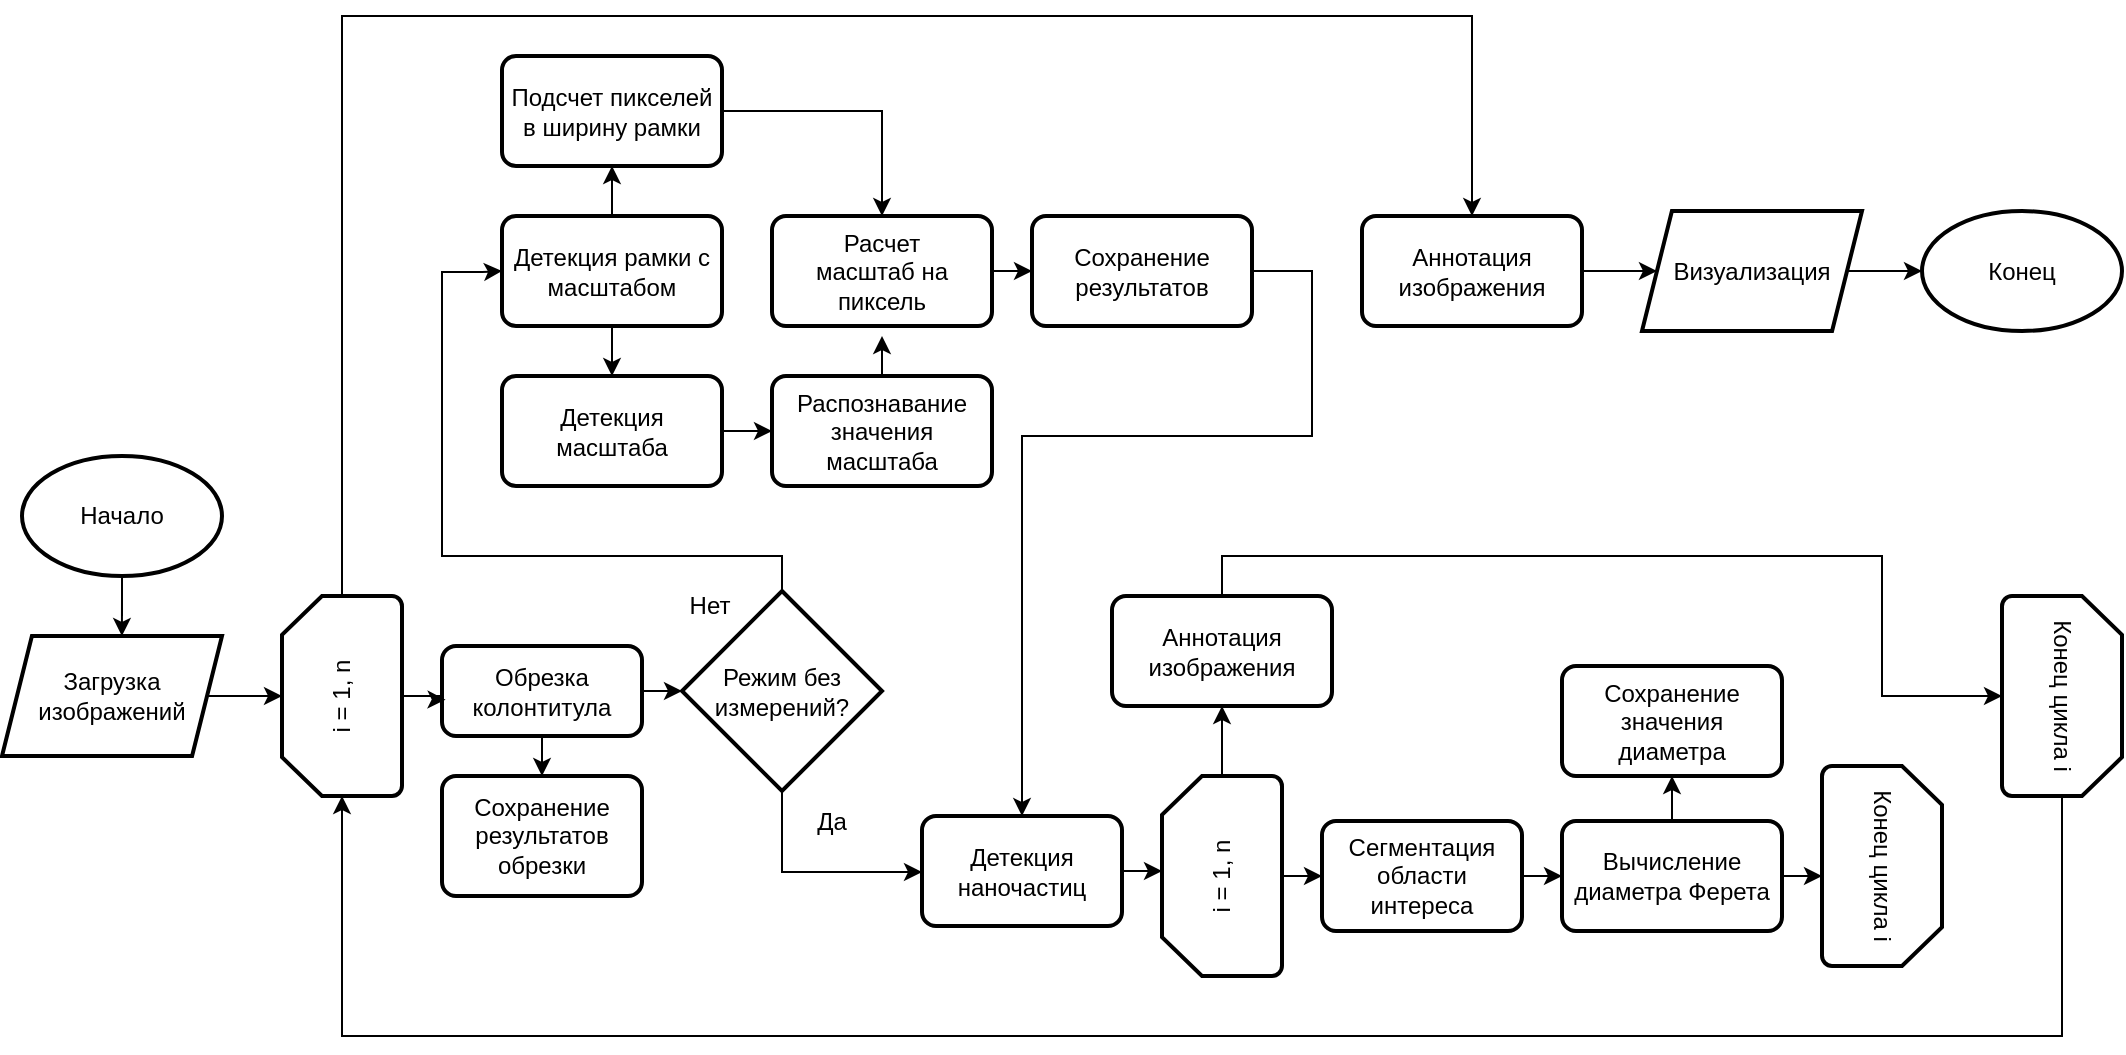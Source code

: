 <mxfile version="24.4.4" type="github">
  <diagram id="C5RBs43oDa-KdzZeNtuy" name="Page-1">
    <mxGraphModel dx="2022" dy="1230" grid="1" gridSize="10" guides="1" tooltips="1" connect="1" arrows="1" fold="1" page="1" pageScale="1" pageWidth="827" pageHeight="1169" math="0" shadow="0">
      <root>
        <mxCell id="WIyWlLk6GJQsqaUBKTNV-0" />
        <mxCell id="WIyWlLk6GJQsqaUBKTNV-1" parent="WIyWlLk6GJQsqaUBKTNV-0" />
        <mxCell id="iPjBNKT3dGC8h8w_bpgF-3" value="Начало" style="strokeWidth=2;html=1;shape=mxgraph.flowchart.start_1;whiteSpace=wrap;" vertex="1" parent="WIyWlLk6GJQsqaUBKTNV-1">
          <mxGeometry x="40" y="310" width="100" height="60" as="geometry" />
        </mxCell>
        <mxCell id="iPjBNKT3dGC8h8w_bpgF-4" value="Загрузка&lt;br&gt;изображений" style="shape=parallelogram;html=1;strokeWidth=2;perimeter=parallelogramPerimeter;whiteSpace=wrap;rounded=1;arcSize=0;size=0.136;" vertex="1" parent="WIyWlLk6GJQsqaUBKTNV-1">
          <mxGeometry x="30" y="400" width="110" height="60" as="geometry" />
        </mxCell>
        <mxCell id="iPjBNKT3dGC8h8w_bpgF-6" style="edgeStyle=orthogonalEdgeStyle;rounded=0;orthogonalLoop=1;jettySize=auto;html=1;entryX=0.545;entryY=0;entryDx=0;entryDy=0;entryPerimeter=0;" edge="1" parent="WIyWlLk6GJQsqaUBKTNV-1" source="iPjBNKT3dGC8h8w_bpgF-3" target="iPjBNKT3dGC8h8w_bpgF-4">
          <mxGeometry relative="1" as="geometry" />
        </mxCell>
        <mxCell id="iPjBNKT3dGC8h8w_bpgF-56" style="edgeStyle=orthogonalEdgeStyle;rounded=0;orthogonalLoop=1;jettySize=auto;html=1;entryX=0.5;entryY=0;entryDx=0;entryDy=0;" edge="1" parent="WIyWlLk6GJQsqaUBKTNV-1" source="iPjBNKT3dGC8h8w_bpgF-7" target="iPjBNKT3dGC8h8w_bpgF-53">
          <mxGeometry relative="1" as="geometry">
            <Array as="points">
              <mxPoint x="200" y="90" />
              <mxPoint x="765" y="90" />
            </Array>
          </mxGeometry>
        </mxCell>
        <mxCell id="iPjBNKT3dGC8h8w_bpgF-7" value="i = 1, n" style="strokeWidth=2;html=1;shape=mxgraph.flowchart.loop_limit;whiteSpace=wrap;rotation=-90;" vertex="1" parent="WIyWlLk6GJQsqaUBKTNV-1">
          <mxGeometry x="150" y="400" width="100" height="60" as="geometry" />
        </mxCell>
        <mxCell id="iPjBNKT3dGC8h8w_bpgF-8" style="edgeStyle=orthogonalEdgeStyle;rounded=0;orthogonalLoop=1;jettySize=auto;html=1;entryX=0.5;entryY=0;entryDx=0;entryDy=0;entryPerimeter=0;" edge="1" parent="WIyWlLk6GJQsqaUBKTNV-1" source="iPjBNKT3dGC8h8w_bpgF-4" target="iPjBNKT3dGC8h8w_bpgF-7">
          <mxGeometry relative="1" as="geometry" />
        </mxCell>
        <mxCell id="iPjBNKT3dGC8h8w_bpgF-12" style="edgeStyle=orthogonalEdgeStyle;rounded=0;orthogonalLoop=1;jettySize=auto;html=1;entryX=0.5;entryY=0;entryDx=0;entryDy=0;" edge="1" parent="WIyWlLk6GJQsqaUBKTNV-1" source="iPjBNKT3dGC8h8w_bpgF-9" target="iPjBNKT3dGC8h8w_bpgF-10">
          <mxGeometry relative="1" as="geometry" />
        </mxCell>
        <mxCell id="iPjBNKT3dGC8h8w_bpgF-9" value="Обрезка колонтитула" style="rounded=1;whiteSpace=wrap;html=1;absoluteArcSize=1;arcSize=14;strokeWidth=2;" vertex="1" parent="WIyWlLk6GJQsqaUBKTNV-1">
          <mxGeometry x="250" y="405" width="100" height="45" as="geometry" />
        </mxCell>
        <mxCell id="iPjBNKT3dGC8h8w_bpgF-10" value="Сохранение результатов обрезки" style="rounded=1;whiteSpace=wrap;html=1;absoluteArcSize=1;arcSize=14;strokeWidth=2;" vertex="1" parent="WIyWlLk6GJQsqaUBKTNV-1">
          <mxGeometry x="250" y="470" width="100" height="60" as="geometry" />
        </mxCell>
        <mxCell id="iPjBNKT3dGC8h8w_bpgF-11" style="edgeStyle=orthogonalEdgeStyle;rounded=0;orthogonalLoop=1;jettySize=auto;html=1;entryX=0.018;entryY=0.596;entryDx=0;entryDy=0;entryPerimeter=0;" edge="1" parent="WIyWlLk6GJQsqaUBKTNV-1" source="iPjBNKT3dGC8h8w_bpgF-7" target="iPjBNKT3dGC8h8w_bpgF-9">
          <mxGeometry relative="1" as="geometry" />
        </mxCell>
        <mxCell id="iPjBNKT3dGC8h8w_bpgF-16" style="edgeStyle=orthogonalEdgeStyle;rounded=0;orthogonalLoop=1;jettySize=auto;html=1;entryX=0;entryY=0.5;entryDx=0;entryDy=0;" edge="1" parent="WIyWlLk6GJQsqaUBKTNV-1" source="iPjBNKT3dGC8h8w_bpgF-13" target="iPjBNKT3dGC8h8w_bpgF-15">
          <mxGeometry relative="1" as="geometry">
            <Array as="points">
              <mxPoint x="420" y="518" />
              <mxPoint x="490" y="518" />
            </Array>
          </mxGeometry>
        </mxCell>
        <mxCell id="iPjBNKT3dGC8h8w_bpgF-40" style="edgeStyle=orthogonalEdgeStyle;rounded=0;orthogonalLoop=1;jettySize=auto;html=1;entryX=0;entryY=0.5;entryDx=0;entryDy=0;" edge="1" parent="WIyWlLk6GJQsqaUBKTNV-1" source="iPjBNKT3dGC8h8w_bpgF-13" target="iPjBNKT3dGC8h8w_bpgF-38">
          <mxGeometry relative="1" as="geometry">
            <Array as="points">
              <mxPoint x="420" y="360" />
              <mxPoint x="250" y="360" />
              <mxPoint x="250" y="218" />
              <mxPoint x="270" y="218" />
            </Array>
          </mxGeometry>
        </mxCell>
        <mxCell id="iPjBNKT3dGC8h8w_bpgF-13" value="Режим без измерений?" style="strokeWidth=2;html=1;shape=mxgraph.flowchart.decision;whiteSpace=wrap;" vertex="1" parent="WIyWlLk6GJQsqaUBKTNV-1">
          <mxGeometry x="370" y="377.5" width="100" height="100" as="geometry" />
        </mxCell>
        <mxCell id="iPjBNKT3dGC8h8w_bpgF-14" style="edgeStyle=orthogonalEdgeStyle;rounded=0;orthogonalLoop=1;jettySize=auto;html=1;entryX=0;entryY=0.5;entryDx=0;entryDy=0;entryPerimeter=0;" edge="1" parent="WIyWlLk6GJQsqaUBKTNV-1" source="iPjBNKT3dGC8h8w_bpgF-9" target="iPjBNKT3dGC8h8w_bpgF-13">
          <mxGeometry relative="1" as="geometry" />
        </mxCell>
        <mxCell id="iPjBNKT3dGC8h8w_bpgF-15" value="Детекция наночастиц" style="rounded=1;whiteSpace=wrap;html=1;absoluteArcSize=1;arcSize=14;strokeWidth=2;" vertex="1" parent="WIyWlLk6GJQsqaUBKTNV-1">
          <mxGeometry x="490" y="490" width="100" height="55" as="geometry" />
        </mxCell>
        <mxCell id="iPjBNKT3dGC8h8w_bpgF-21" style="edgeStyle=orthogonalEdgeStyle;rounded=0;orthogonalLoop=1;jettySize=auto;html=1;entryX=0;entryY=0.5;entryDx=0;entryDy=0;" edge="1" parent="WIyWlLk6GJQsqaUBKTNV-1" source="iPjBNKT3dGC8h8w_bpgF-17" target="iPjBNKT3dGC8h8w_bpgF-20">
          <mxGeometry relative="1" as="geometry" />
        </mxCell>
        <mxCell id="iPjBNKT3dGC8h8w_bpgF-30" style="edgeStyle=orthogonalEdgeStyle;rounded=0;orthogonalLoop=1;jettySize=auto;html=1;entryX=0.5;entryY=1;entryDx=0;entryDy=0;" edge="1" parent="WIyWlLk6GJQsqaUBKTNV-1" source="iPjBNKT3dGC8h8w_bpgF-17" target="iPjBNKT3dGC8h8w_bpgF-29">
          <mxGeometry relative="1" as="geometry">
            <mxPoint x="640" y="450" as="targetPoint" />
          </mxGeometry>
        </mxCell>
        <mxCell id="iPjBNKT3dGC8h8w_bpgF-17" value="i = 1, n" style="strokeWidth=2;html=1;shape=mxgraph.flowchart.loop_limit;whiteSpace=wrap;rotation=-90;" vertex="1" parent="WIyWlLk6GJQsqaUBKTNV-1">
          <mxGeometry x="590" y="490" width="100" height="60" as="geometry" />
        </mxCell>
        <mxCell id="iPjBNKT3dGC8h8w_bpgF-19" style="edgeStyle=orthogonalEdgeStyle;rounded=0;orthogonalLoop=1;jettySize=auto;html=1;entryX=0.525;entryY=0;entryDx=0;entryDy=0;entryPerimeter=0;" edge="1" parent="WIyWlLk6GJQsqaUBKTNV-1" source="iPjBNKT3dGC8h8w_bpgF-15" target="iPjBNKT3dGC8h8w_bpgF-17">
          <mxGeometry relative="1" as="geometry" />
        </mxCell>
        <mxCell id="iPjBNKT3dGC8h8w_bpgF-24" style="edgeStyle=orthogonalEdgeStyle;rounded=0;orthogonalLoop=1;jettySize=auto;html=1;entryX=0;entryY=0.5;entryDx=0;entryDy=0;" edge="1" parent="WIyWlLk6GJQsqaUBKTNV-1" source="iPjBNKT3dGC8h8w_bpgF-20" target="iPjBNKT3dGC8h8w_bpgF-22">
          <mxGeometry relative="1" as="geometry" />
        </mxCell>
        <mxCell id="iPjBNKT3dGC8h8w_bpgF-20" value="Сегментация области интереса" style="rounded=1;whiteSpace=wrap;html=1;absoluteArcSize=1;arcSize=14;strokeWidth=2;" vertex="1" parent="WIyWlLk6GJQsqaUBKTNV-1">
          <mxGeometry x="690" y="492.5" width="100" height="55" as="geometry" />
        </mxCell>
        <mxCell id="iPjBNKT3dGC8h8w_bpgF-28" value="" style="edgeStyle=orthogonalEdgeStyle;rounded=0;orthogonalLoop=1;jettySize=auto;html=1;" edge="1" parent="WIyWlLk6GJQsqaUBKTNV-1" source="iPjBNKT3dGC8h8w_bpgF-22" target="iPjBNKT3dGC8h8w_bpgF-27">
          <mxGeometry relative="1" as="geometry" />
        </mxCell>
        <mxCell id="iPjBNKT3dGC8h8w_bpgF-22" value="Вычисление диаметра Ферета" style="rounded=1;whiteSpace=wrap;html=1;absoluteArcSize=1;arcSize=14;strokeWidth=2;" vertex="1" parent="WIyWlLk6GJQsqaUBKTNV-1">
          <mxGeometry x="810" y="492.5" width="110" height="55" as="geometry" />
        </mxCell>
        <mxCell id="iPjBNKT3dGC8h8w_bpgF-25" value="Конец цикла i" style="strokeWidth=2;html=1;shape=mxgraph.flowchart.loop_limit;whiteSpace=wrap;rotation=90;" vertex="1" parent="WIyWlLk6GJQsqaUBKTNV-1">
          <mxGeometry x="920" y="485" width="100" height="60" as="geometry" />
        </mxCell>
        <mxCell id="iPjBNKT3dGC8h8w_bpgF-26" style="edgeStyle=orthogonalEdgeStyle;rounded=0;orthogonalLoop=1;jettySize=auto;html=1;entryX=0.55;entryY=1;entryDx=0;entryDy=0;entryPerimeter=0;" edge="1" parent="WIyWlLk6GJQsqaUBKTNV-1" source="iPjBNKT3dGC8h8w_bpgF-22" target="iPjBNKT3dGC8h8w_bpgF-25">
          <mxGeometry relative="1" as="geometry" />
        </mxCell>
        <mxCell id="iPjBNKT3dGC8h8w_bpgF-27" value="Сохранение значения диаметра" style="rounded=1;whiteSpace=wrap;html=1;absoluteArcSize=1;arcSize=14;strokeWidth=2;" vertex="1" parent="WIyWlLk6GJQsqaUBKTNV-1">
          <mxGeometry x="810" y="415" width="110" height="55" as="geometry" />
        </mxCell>
        <mxCell id="iPjBNKT3dGC8h8w_bpgF-29" value="Аннотация изображения" style="rounded=1;whiteSpace=wrap;html=1;absoluteArcSize=1;arcSize=14;strokeWidth=2;" vertex="1" parent="WIyWlLk6GJQsqaUBKTNV-1">
          <mxGeometry x="585" y="380" width="110" height="55" as="geometry" />
        </mxCell>
        <mxCell id="iPjBNKT3dGC8h8w_bpgF-32" value="Конец цикла i" style="strokeWidth=2;html=1;shape=mxgraph.flowchart.loop_limit;whiteSpace=wrap;rotation=90;" vertex="1" parent="WIyWlLk6GJQsqaUBKTNV-1">
          <mxGeometry x="1010" y="400" width="100" height="60" as="geometry" />
        </mxCell>
        <mxCell id="iPjBNKT3dGC8h8w_bpgF-34" style="edgeStyle=orthogonalEdgeStyle;rounded=0;orthogonalLoop=1;jettySize=auto;html=1;entryX=0.5;entryY=1;entryDx=0;entryDy=0;entryPerimeter=0;" edge="1" parent="WIyWlLk6GJQsqaUBKTNV-1" source="iPjBNKT3dGC8h8w_bpgF-29" target="iPjBNKT3dGC8h8w_bpgF-32">
          <mxGeometry relative="1" as="geometry">
            <Array as="points">
              <mxPoint x="640" y="360" />
              <mxPoint x="970" y="360" />
              <mxPoint x="970" y="430" />
            </Array>
          </mxGeometry>
        </mxCell>
        <mxCell id="iPjBNKT3dGC8h8w_bpgF-35" value="Да" style="text;html=1;align=center;verticalAlign=middle;whiteSpace=wrap;rounded=0;" vertex="1" parent="WIyWlLk6GJQsqaUBKTNV-1">
          <mxGeometry x="415" y="477.5" width="60" height="30" as="geometry" />
        </mxCell>
        <mxCell id="iPjBNKT3dGC8h8w_bpgF-36" value="Нет" style="text;html=1;align=center;verticalAlign=middle;whiteSpace=wrap;rounded=0;" vertex="1" parent="WIyWlLk6GJQsqaUBKTNV-1">
          <mxGeometry x="354" y="370" width="60" height="30" as="geometry" />
        </mxCell>
        <mxCell id="iPjBNKT3dGC8h8w_bpgF-47" style="edgeStyle=orthogonalEdgeStyle;rounded=0;orthogonalLoop=1;jettySize=auto;html=1;entryX=0;entryY=0.5;entryDx=0;entryDy=0;" edge="1" parent="WIyWlLk6GJQsqaUBKTNV-1" source="iPjBNKT3dGC8h8w_bpgF-37" target="iPjBNKT3dGC8h8w_bpgF-46">
          <mxGeometry relative="1" as="geometry" />
        </mxCell>
        <mxCell id="iPjBNKT3dGC8h8w_bpgF-37" value="Детекция масштаба" style="rounded=1;whiteSpace=wrap;html=1;absoluteArcSize=1;arcSize=14;strokeWidth=2;" vertex="1" parent="WIyWlLk6GJQsqaUBKTNV-1">
          <mxGeometry x="280" y="270" width="110" height="55" as="geometry" />
        </mxCell>
        <mxCell id="iPjBNKT3dGC8h8w_bpgF-41" value="" style="edgeStyle=orthogonalEdgeStyle;rounded=0;orthogonalLoop=1;jettySize=auto;html=1;" edge="1" parent="WIyWlLk6GJQsqaUBKTNV-1" source="iPjBNKT3dGC8h8w_bpgF-38" target="iPjBNKT3dGC8h8w_bpgF-39">
          <mxGeometry relative="1" as="geometry" />
        </mxCell>
        <mxCell id="iPjBNKT3dGC8h8w_bpgF-44" style="edgeStyle=orthogonalEdgeStyle;rounded=0;orthogonalLoop=1;jettySize=auto;html=1;entryX=0.5;entryY=0;entryDx=0;entryDy=0;" edge="1" parent="WIyWlLk6GJQsqaUBKTNV-1" source="iPjBNKT3dGC8h8w_bpgF-38" target="iPjBNKT3dGC8h8w_bpgF-37">
          <mxGeometry relative="1" as="geometry" />
        </mxCell>
        <mxCell id="iPjBNKT3dGC8h8w_bpgF-38" value="Детекция рамки с масштабом" style="rounded=1;whiteSpace=wrap;html=1;absoluteArcSize=1;arcSize=14;strokeWidth=2;" vertex="1" parent="WIyWlLk6GJQsqaUBKTNV-1">
          <mxGeometry x="280" y="190" width="110" height="55" as="geometry" />
        </mxCell>
        <mxCell id="iPjBNKT3dGC8h8w_bpgF-49" style="edgeStyle=orthogonalEdgeStyle;rounded=0;orthogonalLoop=1;jettySize=auto;html=1;entryX=0.5;entryY=0;entryDx=0;entryDy=0;" edge="1" parent="WIyWlLk6GJQsqaUBKTNV-1" source="iPjBNKT3dGC8h8w_bpgF-39" target="iPjBNKT3dGC8h8w_bpgF-45">
          <mxGeometry relative="1" as="geometry" />
        </mxCell>
        <mxCell id="iPjBNKT3dGC8h8w_bpgF-39" value="Подсчет пикселей в ширину рамки" style="rounded=1;whiteSpace=wrap;html=1;absoluteArcSize=1;arcSize=14;strokeWidth=2;" vertex="1" parent="WIyWlLk6GJQsqaUBKTNV-1">
          <mxGeometry x="280" y="110" width="110" height="55" as="geometry" />
        </mxCell>
        <mxCell id="iPjBNKT3dGC8h8w_bpgF-51" style="edgeStyle=orthogonalEdgeStyle;rounded=0;orthogonalLoop=1;jettySize=auto;html=1;entryX=0;entryY=0.5;entryDx=0;entryDy=0;" edge="1" parent="WIyWlLk6GJQsqaUBKTNV-1" source="iPjBNKT3dGC8h8w_bpgF-45" target="iPjBNKT3dGC8h8w_bpgF-50">
          <mxGeometry relative="1" as="geometry" />
        </mxCell>
        <mxCell id="iPjBNKT3dGC8h8w_bpgF-45" value="Расчет &lt;br&gt;масштаб на пиксель" style="rounded=1;whiteSpace=wrap;html=1;absoluteArcSize=1;arcSize=14;strokeWidth=2;" vertex="1" parent="WIyWlLk6GJQsqaUBKTNV-1">
          <mxGeometry x="415" y="190" width="110" height="55" as="geometry" />
        </mxCell>
        <mxCell id="iPjBNKT3dGC8h8w_bpgF-48" style="edgeStyle=orthogonalEdgeStyle;rounded=0;orthogonalLoop=1;jettySize=auto;html=1;" edge="1" parent="WIyWlLk6GJQsqaUBKTNV-1" source="iPjBNKT3dGC8h8w_bpgF-46">
          <mxGeometry relative="1" as="geometry">
            <mxPoint x="470" y="250" as="targetPoint" />
          </mxGeometry>
        </mxCell>
        <mxCell id="iPjBNKT3dGC8h8w_bpgF-46" value="Распознавание значения масштаба" style="rounded=1;whiteSpace=wrap;html=1;absoluteArcSize=1;arcSize=14;strokeWidth=2;" vertex="1" parent="WIyWlLk6GJQsqaUBKTNV-1">
          <mxGeometry x="415" y="270" width="110" height="55" as="geometry" />
        </mxCell>
        <mxCell id="iPjBNKT3dGC8h8w_bpgF-52" style="edgeStyle=orthogonalEdgeStyle;rounded=0;orthogonalLoop=1;jettySize=auto;html=1;entryX=0.5;entryY=0;entryDx=0;entryDy=0;" edge="1" parent="WIyWlLk6GJQsqaUBKTNV-1" source="iPjBNKT3dGC8h8w_bpgF-50" target="iPjBNKT3dGC8h8w_bpgF-15">
          <mxGeometry relative="1" as="geometry">
            <Array as="points">
              <mxPoint x="685" y="218" />
              <mxPoint x="685" y="300" />
              <mxPoint x="540" y="300" />
            </Array>
          </mxGeometry>
        </mxCell>
        <mxCell id="iPjBNKT3dGC8h8w_bpgF-50" value="Сохранение результатов" style="rounded=1;whiteSpace=wrap;html=1;absoluteArcSize=1;arcSize=14;strokeWidth=2;" vertex="1" parent="WIyWlLk6GJQsqaUBKTNV-1">
          <mxGeometry x="545" y="190" width="110" height="55" as="geometry" />
        </mxCell>
        <mxCell id="iPjBNKT3dGC8h8w_bpgF-57" style="edgeStyle=orthogonalEdgeStyle;rounded=0;orthogonalLoop=1;jettySize=auto;html=1;entryX=0;entryY=0.5;entryDx=0;entryDy=0;" edge="1" parent="WIyWlLk6GJQsqaUBKTNV-1" source="iPjBNKT3dGC8h8w_bpgF-53" target="iPjBNKT3dGC8h8w_bpgF-54">
          <mxGeometry relative="1" as="geometry" />
        </mxCell>
        <mxCell id="iPjBNKT3dGC8h8w_bpgF-53" value="Аннотация изображения" style="rounded=1;whiteSpace=wrap;html=1;absoluteArcSize=1;arcSize=14;strokeWidth=2;" vertex="1" parent="WIyWlLk6GJQsqaUBKTNV-1">
          <mxGeometry x="710" y="190" width="110" height="55" as="geometry" />
        </mxCell>
        <mxCell id="iPjBNKT3dGC8h8w_bpgF-54" value="Визуализация" style="shape=parallelogram;html=1;strokeWidth=2;perimeter=parallelogramPerimeter;whiteSpace=wrap;rounded=1;arcSize=0;size=0.136;" vertex="1" parent="WIyWlLk6GJQsqaUBKTNV-1">
          <mxGeometry x="850" y="187.5" width="110" height="60" as="geometry" />
        </mxCell>
        <mxCell id="iPjBNKT3dGC8h8w_bpgF-55" value="Конец" style="strokeWidth=2;html=1;shape=mxgraph.flowchart.start_1;whiteSpace=wrap;" vertex="1" parent="WIyWlLk6GJQsqaUBKTNV-1">
          <mxGeometry x="990" y="187.5" width="100" height="60" as="geometry" />
        </mxCell>
        <mxCell id="iPjBNKT3dGC8h8w_bpgF-58" style="edgeStyle=orthogonalEdgeStyle;rounded=0;orthogonalLoop=1;jettySize=auto;html=1;entryX=0;entryY=0.5;entryDx=0;entryDy=0;entryPerimeter=0;" edge="1" parent="WIyWlLk6GJQsqaUBKTNV-1" source="iPjBNKT3dGC8h8w_bpgF-54" target="iPjBNKT3dGC8h8w_bpgF-55">
          <mxGeometry relative="1" as="geometry" />
        </mxCell>
        <mxCell id="iPjBNKT3dGC8h8w_bpgF-59" style="edgeStyle=orthogonalEdgeStyle;rounded=0;orthogonalLoop=1;jettySize=auto;html=1;entryX=0;entryY=0.5;entryDx=0;entryDy=0;entryPerimeter=0;" edge="1" parent="WIyWlLk6GJQsqaUBKTNV-1" source="iPjBNKT3dGC8h8w_bpgF-32" target="iPjBNKT3dGC8h8w_bpgF-7">
          <mxGeometry relative="1" as="geometry">
            <Array as="points">
              <mxPoint x="1060" y="600" />
              <mxPoint x="200" y="600" />
            </Array>
          </mxGeometry>
        </mxCell>
      </root>
    </mxGraphModel>
  </diagram>
</mxfile>

